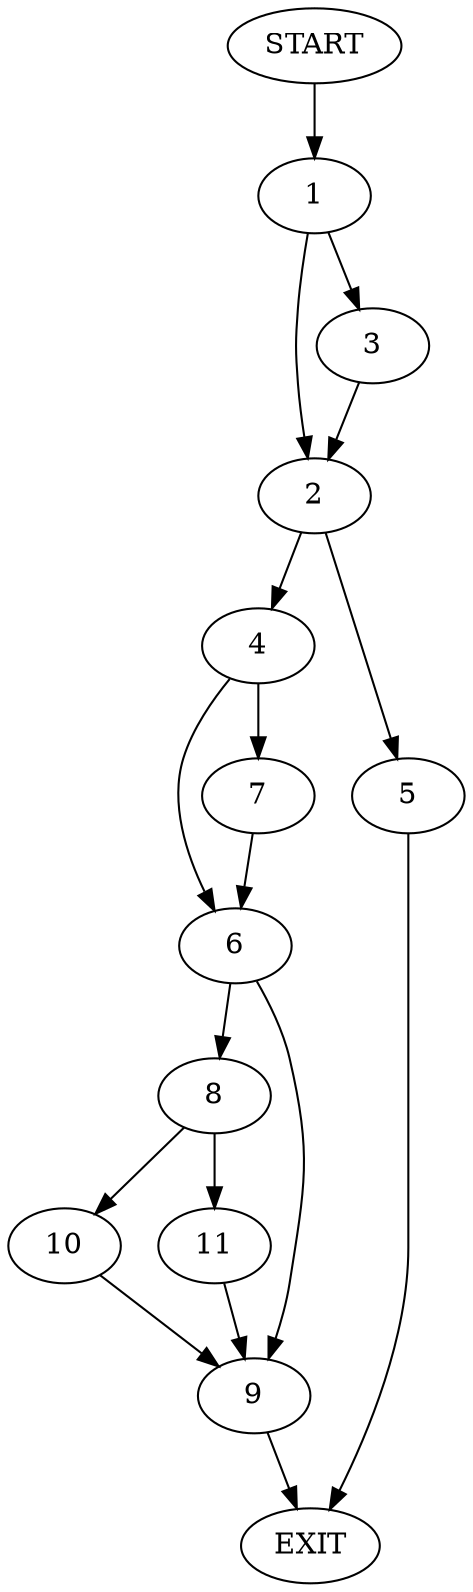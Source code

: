 digraph {
0 [label="START"]
12 [label="EXIT"]
0 -> 1
1 -> 2
1 -> 3
3 -> 2
2 -> 4
2 -> 5
5 -> 12
4 -> 6
4 -> 7
7 -> 6
6 -> 8
6 -> 9
9 -> 12
8 -> 10
8 -> 11
10 -> 9
11 -> 9
}
